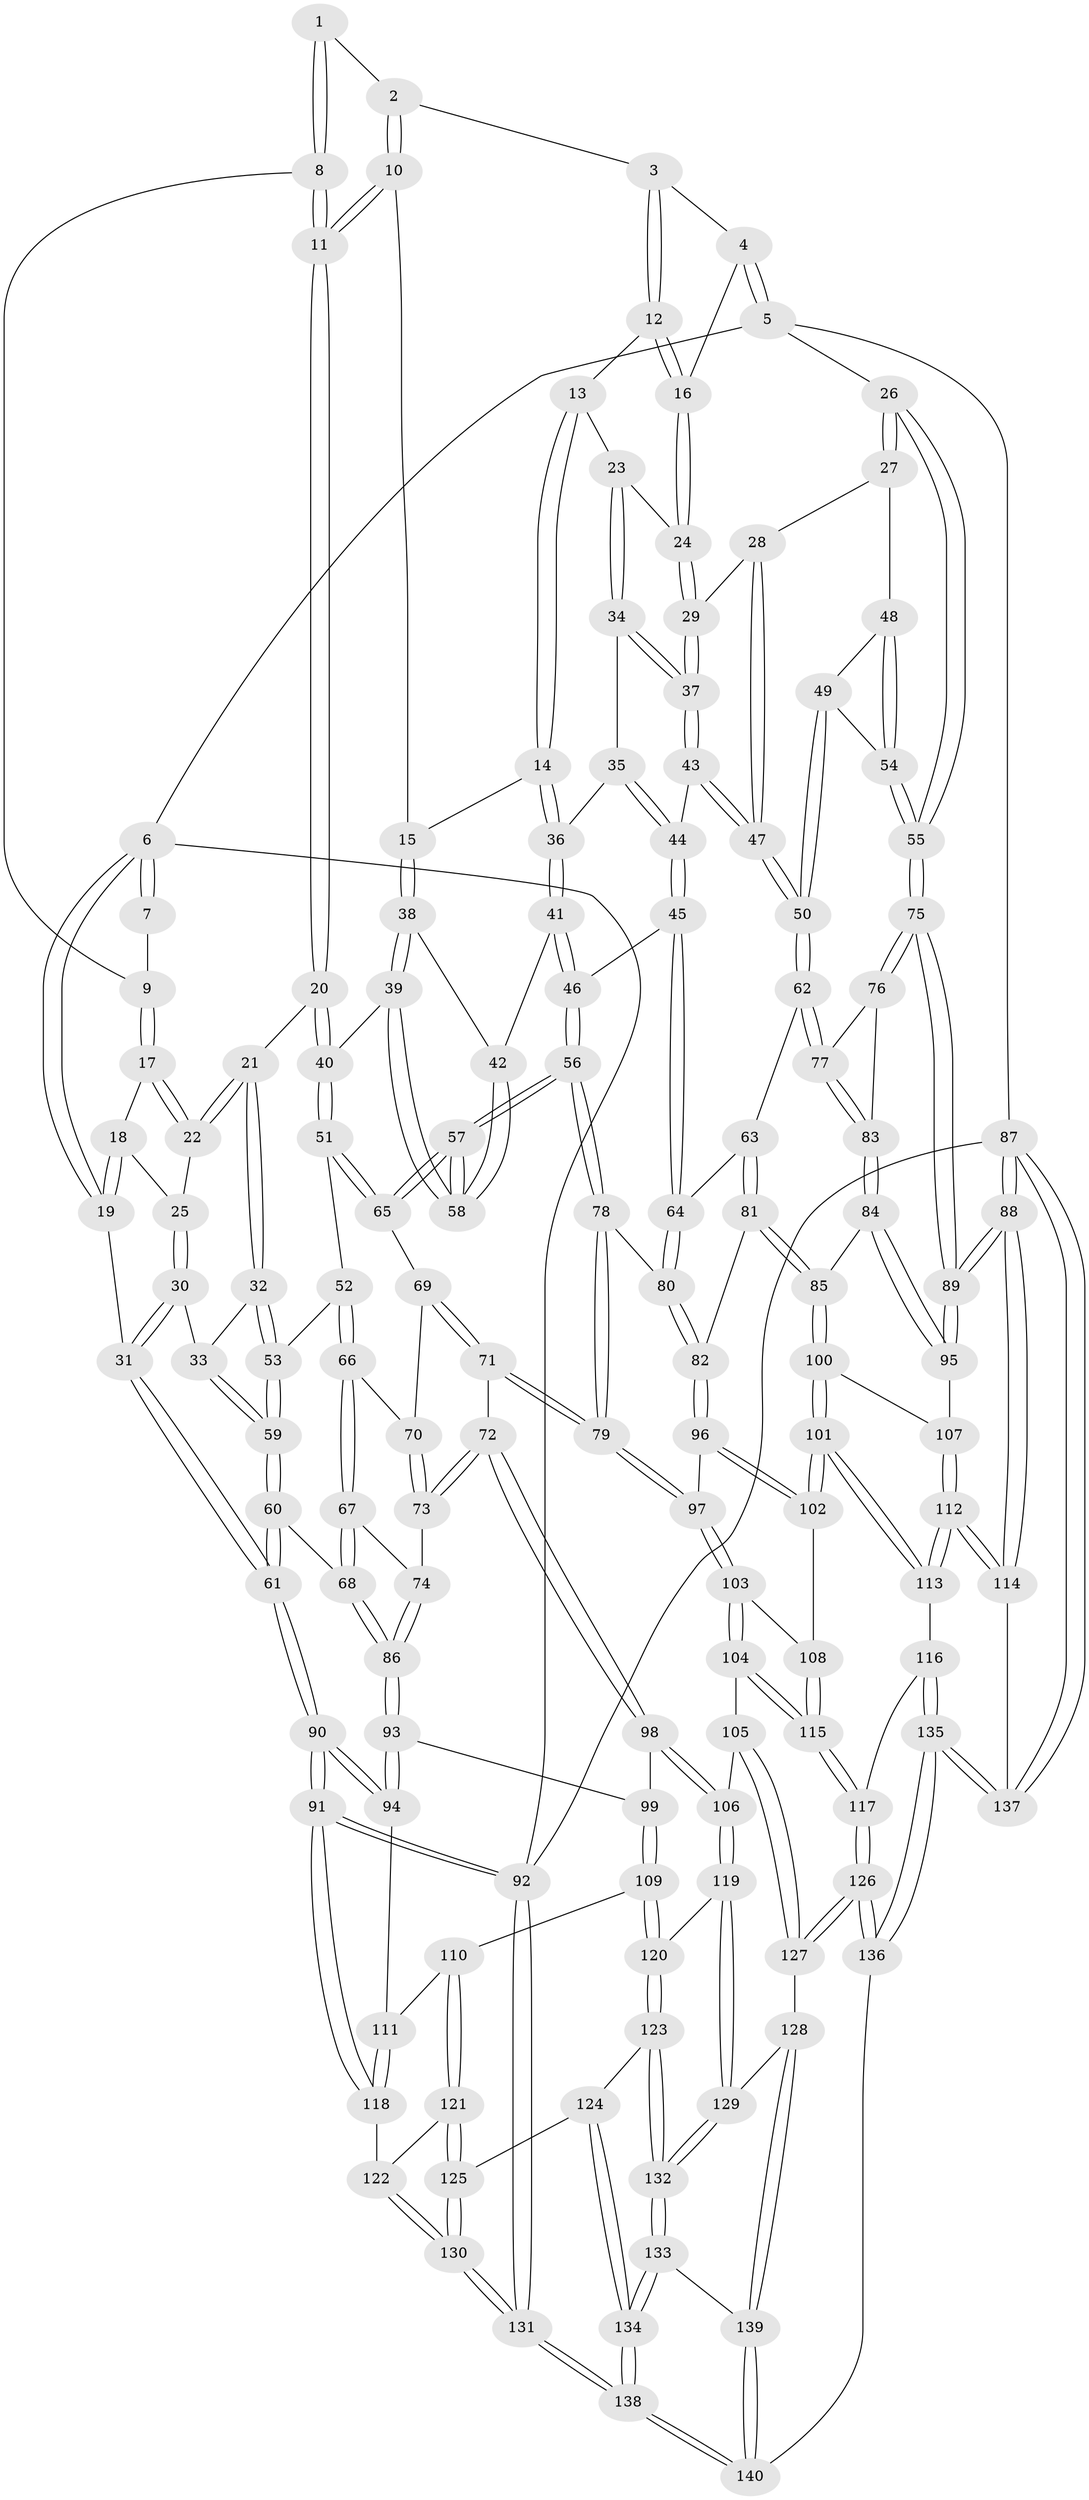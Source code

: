 // Generated by graph-tools (version 1.1) at 2025/12/02/27/25 16:12:00]
// undirected, 140 vertices, 347 edges
graph export_dot {
graph [start="1"]
  node [color=gray90,style=filled];
  1 [pos="+0.3303559202394081+0"];
  2 [pos="+0.3982540672045034+0"];
  3 [pos="+0.49972082092693215+0"];
  4 [pos="+0.8356211885406448+0"];
  5 [pos="+1+0"];
  6 [pos="+0+0"];
  7 [pos="+0+0"];
  8 [pos="+0.21798241818351885+0.05073722234557355"];
  9 [pos="+0.16804610857153393+0.052317811188669315"];
  10 [pos="+0.3339698186485391+0.11070399591416359"];
  11 [pos="+0.2632334038515178+0.14508383600651073"];
  12 [pos="+0.5287657113220863+0"];
  13 [pos="+0.5288528488861314+0"];
  14 [pos="+0.43708175012537953+0.14003198395586824"];
  15 [pos="+0.41952322934060365+0.15165263900731032"];
  16 [pos="+0.7432287683341499+0.08803483298402547"];
  17 [pos="+0.13507843022773303+0.07188458254586988"];
  18 [pos="+0.033309710334611844+0"];
  19 [pos="+0+0"];
  20 [pos="+0.25915936028198716+0.15239605044504614"];
  21 [pos="+0.23099550179937411+0.17156233964813666"];
  22 [pos="+0.12951424036136905+0.12091251520558657"];
  23 [pos="+0.591327029417129+0.11227672159429132"];
  24 [pos="+0.744037312600348+0.09599489828808067"];
  25 [pos="+0.103478782338686+0.13564422216995028"];
  26 [pos="+1+0"];
  27 [pos="+0.9223219021520647+0.13024318410490196"];
  28 [pos="+0.912349909234228+0.13319808681981296"];
  29 [pos="+0.762802702572202+0.12461220232776264"];
  30 [pos="+0.0635822790732934+0.1695760130459443"];
  31 [pos="+0+0.12372170467244617"];
  32 [pos="+0.2301208972851987+0.17320247396196764"];
  33 [pos="+0.1395943304502069+0.2611194521425853"];
  34 [pos="+0.5854162434853001+0.14516847339000938"];
  35 [pos="+0.5710166786196669+0.17041536504820873"];
  36 [pos="+0.5664498328570148+0.172988879687888"];
  37 [pos="+0.7302581401179105+0.1994440029156689"];
  38 [pos="+0.41932764625597857+0.23143562735257267"];
  39 [pos="+0.37894233517788434+0.27795613320905166"];
  40 [pos="+0.36787146084662176+0.28497337872936346"];
  41 [pos="+0.549834409079116+0.19990912567045893"];
  42 [pos="+0.4918576056436403+0.24684542114164698"];
  43 [pos="+0.7280390194255161+0.2318451348811801"];
  44 [pos="+0.6599382455648871+0.2785972801375693"];
  45 [pos="+0.6293438797491081+0.3463609780464351"];
  46 [pos="+0.5892258194962696+0.3641981001858787"];
  47 [pos="+0.8088433324483958+0.2915994691090881"];
  48 [pos="+0.9333730946160759+0.24108587255867983"];
  49 [pos="+0.8677395670832752+0.36172873945117845"];
  50 [pos="+0.8423988002629528+0.37357191310562904"];
  51 [pos="+0.35010461660892905+0.31683129719490283"];
  52 [pos="+0.3478844626273789+0.31974510504223563"];
  53 [pos="+0.2665000314825204+0.3006231074691278"];
  54 [pos="+1+0.34554975124439236"];
  55 [pos="+1+0.3690861202697748"];
  56 [pos="+0.5611499090139702+0.3834087687092715"];
  57 [pos="+0.5575589963554185+0.3816213529720916"];
  58 [pos="+0.542097892900083+0.36206740244946867"];
  59 [pos="+0.1290323877829508+0.3470951440440748"];
  60 [pos="+0.11095559127993516+0.3807638577735228"];
  61 [pos="+0+0.35573716023319046"];
  62 [pos="+0.8285657507854334+0.40528485764965705"];
  63 [pos="+0.8131991971432901+0.41116462632601525"];
  64 [pos="+0.7669261903892566+0.414387087312298"];
  65 [pos="+0.5177360989139437+0.3852791002911359"];
  66 [pos="+0.3446010662455933+0.3651758266084939"];
  67 [pos="+0.3291223355075787+0.38367575105820056"];
  68 [pos="+0.16161081472787656+0.45405871957483246"];
  69 [pos="+0.4360601881201157+0.40611170332722896"];
  70 [pos="+0.39228411405138963+0.3998403477242418"];
  71 [pos="+0.44090099502176894+0.5349662983291524"];
  72 [pos="+0.4237985442359867+0.539059036818252"];
  73 [pos="+0.4051261386704569+0.5248539714258997"];
  74 [pos="+0.34161146180546414+0.5022222703041533"];
  75 [pos="+1+0.5085470090720552"];
  76 [pos="+0.9910352086207536+0.47198969439836913"];
  77 [pos="+0.8364091797706219+0.4149526308939617"];
  78 [pos="+0.5606754657101531+0.4868818448146928"];
  79 [pos="+0.5350717970332705+0.5287062526980022"];
  80 [pos="+0.680742346094929+0.5072025068222932"];
  81 [pos="+0.7745497263452815+0.5405364963785205"];
  82 [pos="+0.7076000626498082+0.5604767257418023"];
  83 [pos="+0.8796904020935169+0.5332508337640425"];
  84 [pos="+0.8838849626548706+0.5560512811008381"];
  85 [pos="+0.8141071436106987+0.5861435689157432"];
  86 [pos="+0.1797517214642487+0.5502333610203297"];
  87 [pos="+1+1"];
  88 [pos="+1+1"];
  89 [pos="+1+0.5672505973098697"];
  90 [pos="+0+0.6083736407064362"];
  91 [pos="+0+0.8678071006478498"];
  92 [pos="+0+1"];
  93 [pos="+0.1753117709830683+0.5742556110466404"];
  94 [pos="+0.0940057673991873+0.6191576931670147"];
  95 [pos="+0.9485215347840835+0.6096389359188066"];
  96 [pos="+0.7024695967733163+0.5976663127647845"];
  97 [pos="+0.5577499300015608+0.5963275959290283"];
  98 [pos="+0.3520527160927621+0.6934344873179163"];
  99 [pos="+0.20037946783239788+0.6005326554469413"];
  100 [pos="+0.7994614276872712+0.6162078031085738"];
  101 [pos="+0.7412755235419057+0.6727453663912931"];
  102 [pos="+0.7340998253088757+0.6670586501634317"];
  103 [pos="+0.555572868656096+0.6528836662367334"];
  104 [pos="+0.45834279519863985+0.7368697920344333"];
  105 [pos="+0.4442509090465581+0.7433458373211063"];
  106 [pos="+0.3688831970174029+0.7297775776913472"];
  107 [pos="+0.909008520067654+0.6683385910748052"];
  108 [pos="+0.5935916487183603+0.6784633701398746"];
  109 [pos="+0.1884484709006591+0.7739611412985206"];
  110 [pos="+0.1866149066912835+0.7746451563027801"];
  111 [pos="+0.09048622602200933+0.7496587433536777"];
  112 [pos="+0.8535168862638577+0.8181183198782004"];
  113 [pos="+0.7833192923355047+0.7934690044408949"];
  114 [pos="+0.8617189021297327+0.8265439418751419"];
  115 [pos="+0.6400828113521543+0.8069298080823022"];
  116 [pos="+0.704876568734359+0.8226036631219008"];
  117 [pos="+0.643564528188504+0.8111120344470747"];
  118 [pos="+0.05442574351753269+0.8059859402767232"];
  119 [pos="+0.36411989661787697+0.7371226408690331"];
  120 [pos="+0.289610224850517+0.8103623727260518"];
  121 [pos="+0.15134632578771054+0.8398133647256742"];
  122 [pos="+0.08856536214923705+0.838857366249606"];
  123 [pos="+0.2838385622327976+0.8314685820585994"];
  124 [pos="+0.2568609694566437+0.8555772341243857"];
  125 [pos="+0.1985759637159932+0.8899852143694391"];
  126 [pos="+0.5410565495213032+0.8854463102368019"];
  127 [pos="+0.49627320608460856+0.8580284383652924"];
  128 [pos="+0.4288519348685632+0.9092716291216453"];
  129 [pos="+0.3953331131750254+0.8786858422463135"];
  130 [pos="+0.11735182483771783+1"];
  131 [pos="+0.07844491446477342+1"];
  132 [pos="+0.3290618028840618+0.9144679264473716"];
  133 [pos="+0.3297755301557374+0.9193452389123189"];
  134 [pos="+0.2719763721719243+1"];
  135 [pos="+0.6028274752867937+1"];
  136 [pos="+0.591809810173614+1"];
  137 [pos="+0.6648427246263409+1"];
  138 [pos="+0.15343012308544704+1"];
  139 [pos="+0.41632181450639527+0.9632439925971517"];
  140 [pos="+0.4913674799156542+1"];
  1 -- 2;
  1 -- 8;
  1 -- 8;
  2 -- 3;
  2 -- 10;
  2 -- 10;
  3 -- 4;
  3 -- 12;
  3 -- 12;
  4 -- 5;
  4 -- 5;
  4 -- 16;
  5 -- 6;
  5 -- 26;
  5 -- 87;
  6 -- 7;
  6 -- 7;
  6 -- 19;
  6 -- 19;
  6 -- 92;
  7 -- 9;
  8 -- 9;
  8 -- 11;
  8 -- 11;
  9 -- 17;
  9 -- 17;
  10 -- 11;
  10 -- 11;
  10 -- 15;
  11 -- 20;
  11 -- 20;
  12 -- 13;
  12 -- 16;
  12 -- 16;
  13 -- 14;
  13 -- 14;
  13 -- 23;
  14 -- 15;
  14 -- 36;
  14 -- 36;
  15 -- 38;
  15 -- 38;
  16 -- 24;
  16 -- 24;
  17 -- 18;
  17 -- 22;
  17 -- 22;
  18 -- 19;
  18 -- 19;
  18 -- 25;
  19 -- 31;
  20 -- 21;
  20 -- 40;
  20 -- 40;
  21 -- 22;
  21 -- 22;
  21 -- 32;
  21 -- 32;
  22 -- 25;
  23 -- 24;
  23 -- 34;
  23 -- 34;
  24 -- 29;
  24 -- 29;
  25 -- 30;
  25 -- 30;
  26 -- 27;
  26 -- 27;
  26 -- 55;
  26 -- 55;
  27 -- 28;
  27 -- 48;
  28 -- 29;
  28 -- 47;
  28 -- 47;
  29 -- 37;
  29 -- 37;
  30 -- 31;
  30 -- 31;
  30 -- 33;
  31 -- 61;
  31 -- 61;
  32 -- 33;
  32 -- 53;
  32 -- 53;
  33 -- 59;
  33 -- 59;
  34 -- 35;
  34 -- 37;
  34 -- 37;
  35 -- 36;
  35 -- 44;
  35 -- 44;
  36 -- 41;
  36 -- 41;
  37 -- 43;
  37 -- 43;
  38 -- 39;
  38 -- 39;
  38 -- 42;
  39 -- 40;
  39 -- 58;
  39 -- 58;
  40 -- 51;
  40 -- 51;
  41 -- 42;
  41 -- 46;
  41 -- 46;
  42 -- 58;
  42 -- 58;
  43 -- 44;
  43 -- 47;
  43 -- 47;
  44 -- 45;
  44 -- 45;
  45 -- 46;
  45 -- 64;
  45 -- 64;
  46 -- 56;
  46 -- 56;
  47 -- 50;
  47 -- 50;
  48 -- 49;
  48 -- 54;
  48 -- 54;
  49 -- 50;
  49 -- 50;
  49 -- 54;
  50 -- 62;
  50 -- 62;
  51 -- 52;
  51 -- 65;
  51 -- 65;
  52 -- 53;
  52 -- 66;
  52 -- 66;
  53 -- 59;
  53 -- 59;
  54 -- 55;
  54 -- 55;
  55 -- 75;
  55 -- 75;
  56 -- 57;
  56 -- 57;
  56 -- 78;
  56 -- 78;
  57 -- 58;
  57 -- 58;
  57 -- 65;
  57 -- 65;
  59 -- 60;
  59 -- 60;
  60 -- 61;
  60 -- 61;
  60 -- 68;
  61 -- 90;
  61 -- 90;
  62 -- 63;
  62 -- 77;
  62 -- 77;
  63 -- 64;
  63 -- 81;
  63 -- 81;
  64 -- 80;
  64 -- 80;
  65 -- 69;
  66 -- 67;
  66 -- 67;
  66 -- 70;
  67 -- 68;
  67 -- 68;
  67 -- 74;
  68 -- 86;
  68 -- 86;
  69 -- 70;
  69 -- 71;
  69 -- 71;
  70 -- 73;
  70 -- 73;
  71 -- 72;
  71 -- 79;
  71 -- 79;
  72 -- 73;
  72 -- 73;
  72 -- 98;
  72 -- 98;
  73 -- 74;
  74 -- 86;
  74 -- 86;
  75 -- 76;
  75 -- 76;
  75 -- 89;
  75 -- 89;
  76 -- 77;
  76 -- 83;
  77 -- 83;
  77 -- 83;
  78 -- 79;
  78 -- 79;
  78 -- 80;
  79 -- 97;
  79 -- 97;
  80 -- 82;
  80 -- 82;
  81 -- 82;
  81 -- 85;
  81 -- 85;
  82 -- 96;
  82 -- 96;
  83 -- 84;
  83 -- 84;
  84 -- 85;
  84 -- 95;
  84 -- 95;
  85 -- 100;
  85 -- 100;
  86 -- 93;
  86 -- 93;
  87 -- 88;
  87 -- 88;
  87 -- 137;
  87 -- 137;
  87 -- 92;
  88 -- 89;
  88 -- 89;
  88 -- 114;
  88 -- 114;
  89 -- 95;
  89 -- 95;
  90 -- 91;
  90 -- 91;
  90 -- 94;
  90 -- 94;
  91 -- 92;
  91 -- 92;
  91 -- 118;
  91 -- 118;
  92 -- 131;
  92 -- 131;
  93 -- 94;
  93 -- 94;
  93 -- 99;
  94 -- 111;
  95 -- 107;
  96 -- 97;
  96 -- 102;
  96 -- 102;
  97 -- 103;
  97 -- 103;
  98 -- 99;
  98 -- 106;
  98 -- 106;
  99 -- 109;
  99 -- 109;
  100 -- 101;
  100 -- 101;
  100 -- 107;
  101 -- 102;
  101 -- 102;
  101 -- 113;
  101 -- 113;
  102 -- 108;
  103 -- 104;
  103 -- 104;
  103 -- 108;
  104 -- 105;
  104 -- 115;
  104 -- 115;
  105 -- 106;
  105 -- 127;
  105 -- 127;
  106 -- 119;
  106 -- 119;
  107 -- 112;
  107 -- 112;
  108 -- 115;
  108 -- 115;
  109 -- 110;
  109 -- 120;
  109 -- 120;
  110 -- 111;
  110 -- 121;
  110 -- 121;
  111 -- 118;
  111 -- 118;
  112 -- 113;
  112 -- 113;
  112 -- 114;
  112 -- 114;
  113 -- 116;
  114 -- 137;
  115 -- 117;
  115 -- 117;
  116 -- 117;
  116 -- 135;
  116 -- 135;
  117 -- 126;
  117 -- 126;
  118 -- 122;
  119 -- 120;
  119 -- 129;
  119 -- 129;
  120 -- 123;
  120 -- 123;
  121 -- 122;
  121 -- 125;
  121 -- 125;
  122 -- 130;
  122 -- 130;
  123 -- 124;
  123 -- 132;
  123 -- 132;
  124 -- 125;
  124 -- 134;
  124 -- 134;
  125 -- 130;
  125 -- 130;
  126 -- 127;
  126 -- 127;
  126 -- 136;
  126 -- 136;
  127 -- 128;
  128 -- 129;
  128 -- 139;
  128 -- 139;
  129 -- 132;
  129 -- 132;
  130 -- 131;
  130 -- 131;
  131 -- 138;
  131 -- 138;
  132 -- 133;
  132 -- 133;
  133 -- 134;
  133 -- 134;
  133 -- 139;
  134 -- 138;
  134 -- 138;
  135 -- 136;
  135 -- 136;
  135 -- 137;
  135 -- 137;
  136 -- 140;
  138 -- 140;
  138 -- 140;
  139 -- 140;
  139 -- 140;
}
